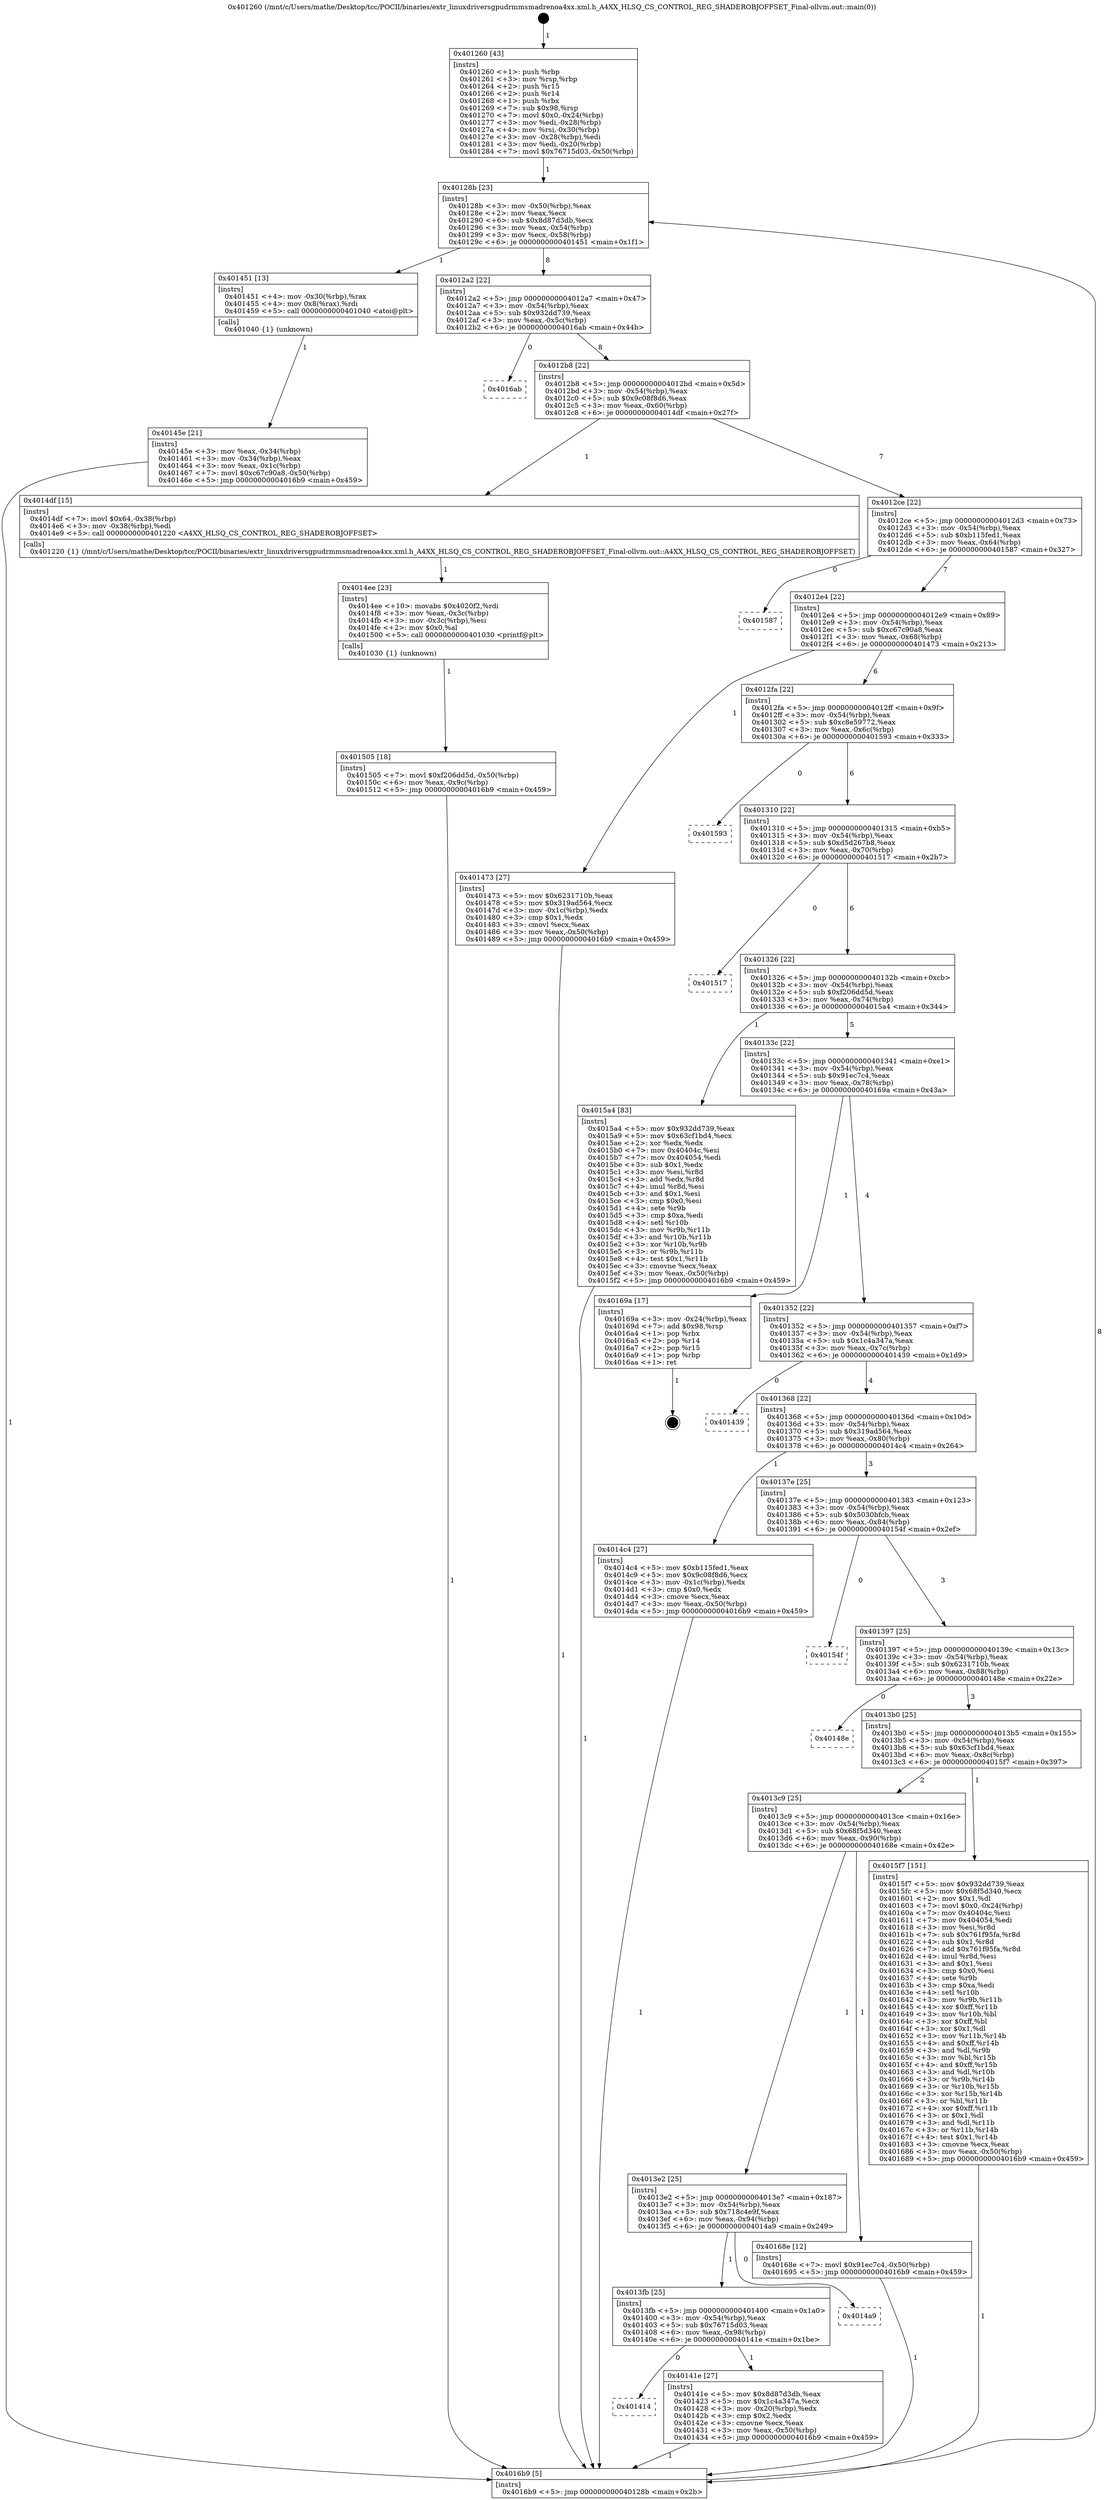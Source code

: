 digraph "0x401260" {
  label = "0x401260 (/mnt/c/Users/mathe/Desktop/tcc/POCII/binaries/extr_linuxdriversgpudrmmsmadrenoa4xx.xml.h_A4XX_HLSQ_CS_CONTROL_REG_SHADEROBJOFFSET_Final-ollvm.out::main(0))"
  labelloc = "t"
  node[shape=record]

  Entry [label="",width=0.3,height=0.3,shape=circle,fillcolor=black,style=filled]
  "0x40128b" [label="{
     0x40128b [23]\l
     | [instrs]\l
     &nbsp;&nbsp;0x40128b \<+3\>: mov -0x50(%rbp),%eax\l
     &nbsp;&nbsp;0x40128e \<+2\>: mov %eax,%ecx\l
     &nbsp;&nbsp;0x401290 \<+6\>: sub $0x8d87d3db,%ecx\l
     &nbsp;&nbsp;0x401296 \<+3\>: mov %eax,-0x54(%rbp)\l
     &nbsp;&nbsp;0x401299 \<+3\>: mov %ecx,-0x58(%rbp)\l
     &nbsp;&nbsp;0x40129c \<+6\>: je 0000000000401451 \<main+0x1f1\>\l
  }"]
  "0x401451" [label="{
     0x401451 [13]\l
     | [instrs]\l
     &nbsp;&nbsp;0x401451 \<+4\>: mov -0x30(%rbp),%rax\l
     &nbsp;&nbsp;0x401455 \<+4\>: mov 0x8(%rax),%rdi\l
     &nbsp;&nbsp;0x401459 \<+5\>: call 0000000000401040 \<atoi@plt\>\l
     | [calls]\l
     &nbsp;&nbsp;0x401040 \{1\} (unknown)\l
  }"]
  "0x4012a2" [label="{
     0x4012a2 [22]\l
     | [instrs]\l
     &nbsp;&nbsp;0x4012a2 \<+5\>: jmp 00000000004012a7 \<main+0x47\>\l
     &nbsp;&nbsp;0x4012a7 \<+3\>: mov -0x54(%rbp),%eax\l
     &nbsp;&nbsp;0x4012aa \<+5\>: sub $0x932dd739,%eax\l
     &nbsp;&nbsp;0x4012af \<+3\>: mov %eax,-0x5c(%rbp)\l
     &nbsp;&nbsp;0x4012b2 \<+6\>: je 00000000004016ab \<main+0x44b\>\l
  }"]
  Exit [label="",width=0.3,height=0.3,shape=circle,fillcolor=black,style=filled,peripheries=2]
  "0x4016ab" [label="{
     0x4016ab\l
  }", style=dashed]
  "0x4012b8" [label="{
     0x4012b8 [22]\l
     | [instrs]\l
     &nbsp;&nbsp;0x4012b8 \<+5\>: jmp 00000000004012bd \<main+0x5d\>\l
     &nbsp;&nbsp;0x4012bd \<+3\>: mov -0x54(%rbp),%eax\l
     &nbsp;&nbsp;0x4012c0 \<+5\>: sub $0x9c08f8d6,%eax\l
     &nbsp;&nbsp;0x4012c5 \<+3\>: mov %eax,-0x60(%rbp)\l
     &nbsp;&nbsp;0x4012c8 \<+6\>: je 00000000004014df \<main+0x27f\>\l
  }"]
  "0x401505" [label="{
     0x401505 [18]\l
     | [instrs]\l
     &nbsp;&nbsp;0x401505 \<+7\>: movl $0xf206dd5d,-0x50(%rbp)\l
     &nbsp;&nbsp;0x40150c \<+6\>: mov %eax,-0x9c(%rbp)\l
     &nbsp;&nbsp;0x401512 \<+5\>: jmp 00000000004016b9 \<main+0x459\>\l
  }"]
  "0x4014df" [label="{
     0x4014df [15]\l
     | [instrs]\l
     &nbsp;&nbsp;0x4014df \<+7\>: movl $0x64,-0x38(%rbp)\l
     &nbsp;&nbsp;0x4014e6 \<+3\>: mov -0x38(%rbp),%edi\l
     &nbsp;&nbsp;0x4014e9 \<+5\>: call 0000000000401220 \<A4XX_HLSQ_CS_CONTROL_REG_SHADEROBJOFFSET\>\l
     | [calls]\l
     &nbsp;&nbsp;0x401220 \{1\} (/mnt/c/Users/mathe/Desktop/tcc/POCII/binaries/extr_linuxdriversgpudrmmsmadrenoa4xx.xml.h_A4XX_HLSQ_CS_CONTROL_REG_SHADEROBJOFFSET_Final-ollvm.out::A4XX_HLSQ_CS_CONTROL_REG_SHADEROBJOFFSET)\l
  }"]
  "0x4012ce" [label="{
     0x4012ce [22]\l
     | [instrs]\l
     &nbsp;&nbsp;0x4012ce \<+5\>: jmp 00000000004012d3 \<main+0x73\>\l
     &nbsp;&nbsp;0x4012d3 \<+3\>: mov -0x54(%rbp),%eax\l
     &nbsp;&nbsp;0x4012d6 \<+5\>: sub $0xb115fed1,%eax\l
     &nbsp;&nbsp;0x4012db \<+3\>: mov %eax,-0x64(%rbp)\l
     &nbsp;&nbsp;0x4012de \<+6\>: je 0000000000401587 \<main+0x327\>\l
  }"]
  "0x4014ee" [label="{
     0x4014ee [23]\l
     | [instrs]\l
     &nbsp;&nbsp;0x4014ee \<+10\>: movabs $0x4020f2,%rdi\l
     &nbsp;&nbsp;0x4014f8 \<+3\>: mov %eax,-0x3c(%rbp)\l
     &nbsp;&nbsp;0x4014fb \<+3\>: mov -0x3c(%rbp),%esi\l
     &nbsp;&nbsp;0x4014fe \<+2\>: mov $0x0,%al\l
     &nbsp;&nbsp;0x401500 \<+5\>: call 0000000000401030 \<printf@plt\>\l
     | [calls]\l
     &nbsp;&nbsp;0x401030 \{1\} (unknown)\l
  }"]
  "0x401587" [label="{
     0x401587\l
  }", style=dashed]
  "0x4012e4" [label="{
     0x4012e4 [22]\l
     | [instrs]\l
     &nbsp;&nbsp;0x4012e4 \<+5\>: jmp 00000000004012e9 \<main+0x89\>\l
     &nbsp;&nbsp;0x4012e9 \<+3\>: mov -0x54(%rbp),%eax\l
     &nbsp;&nbsp;0x4012ec \<+5\>: sub $0xc67c90a8,%eax\l
     &nbsp;&nbsp;0x4012f1 \<+3\>: mov %eax,-0x68(%rbp)\l
     &nbsp;&nbsp;0x4012f4 \<+6\>: je 0000000000401473 \<main+0x213\>\l
  }"]
  "0x40145e" [label="{
     0x40145e [21]\l
     | [instrs]\l
     &nbsp;&nbsp;0x40145e \<+3\>: mov %eax,-0x34(%rbp)\l
     &nbsp;&nbsp;0x401461 \<+3\>: mov -0x34(%rbp),%eax\l
     &nbsp;&nbsp;0x401464 \<+3\>: mov %eax,-0x1c(%rbp)\l
     &nbsp;&nbsp;0x401467 \<+7\>: movl $0xc67c90a8,-0x50(%rbp)\l
     &nbsp;&nbsp;0x40146e \<+5\>: jmp 00000000004016b9 \<main+0x459\>\l
  }"]
  "0x401473" [label="{
     0x401473 [27]\l
     | [instrs]\l
     &nbsp;&nbsp;0x401473 \<+5\>: mov $0x6231710b,%eax\l
     &nbsp;&nbsp;0x401478 \<+5\>: mov $0x319ad564,%ecx\l
     &nbsp;&nbsp;0x40147d \<+3\>: mov -0x1c(%rbp),%edx\l
     &nbsp;&nbsp;0x401480 \<+3\>: cmp $0x1,%edx\l
     &nbsp;&nbsp;0x401483 \<+3\>: cmovl %ecx,%eax\l
     &nbsp;&nbsp;0x401486 \<+3\>: mov %eax,-0x50(%rbp)\l
     &nbsp;&nbsp;0x401489 \<+5\>: jmp 00000000004016b9 \<main+0x459\>\l
  }"]
  "0x4012fa" [label="{
     0x4012fa [22]\l
     | [instrs]\l
     &nbsp;&nbsp;0x4012fa \<+5\>: jmp 00000000004012ff \<main+0x9f\>\l
     &nbsp;&nbsp;0x4012ff \<+3\>: mov -0x54(%rbp),%eax\l
     &nbsp;&nbsp;0x401302 \<+5\>: sub $0xc8e59772,%eax\l
     &nbsp;&nbsp;0x401307 \<+3\>: mov %eax,-0x6c(%rbp)\l
     &nbsp;&nbsp;0x40130a \<+6\>: je 0000000000401593 \<main+0x333\>\l
  }"]
  "0x401260" [label="{
     0x401260 [43]\l
     | [instrs]\l
     &nbsp;&nbsp;0x401260 \<+1\>: push %rbp\l
     &nbsp;&nbsp;0x401261 \<+3\>: mov %rsp,%rbp\l
     &nbsp;&nbsp;0x401264 \<+2\>: push %r15\l
     &nbsp;&nbsp;0x401266 \<+2\>: push %r14\l
     &nbsp;&nbsp;0x401268 \<+1\>: push %rbx\l
     &nbsp;&nbsp;0x401269 \<+7\>: sub $0x98,%rsp\l
     &nbsp;&nbsp;0x401270 \<+7\>: movl $0x0,-0x24(%rbp)\l
     &nbsp;&nbsp;0x401277 \<+3\>: mov %edi,-0x28(%rbp)\l
     &nbsp;&nbsp;0x40127a \<+4\>: mov %rsi,-0x30(%rbp)\l
     &nbsp;&nbsp;0x40127e \<+3\>: mov -0x28(%rbp),%edi\l
     &nbsp;&nbsp;0x401281 \<+3\>: mov %edi,-0x20(%rbp)\l
     &nbsp;&nbsp;0x401284 \<+7\>: movl $0x76715d03,-0x50(%rbp)\l
  }"]
  "0x401593" [label="{
     0x401593\l
  }", style=dashed]
  "0x401310" [label="{
     0x401310 [22]\l
     | [instrs]\l
     &nbsp;&nbsp;0x401310 \<+5\>: jmp 0000000000401315 \<main+0xb5\>\l
     &nbsp;&nbsp;0x401315 \<+3\>: mov -0x54(%rbp),%eax\l
     &nbsp;&nbsp;0x401318 \<+5\>: sub $0xd5d267b8,%eax\l
     &nbsp;&nbsp;0x40131d \<+3\>: mov %eax,-0x70(%rbp)\l
     &nbsp;&nbsp;0x401320 \<+6\>: je 0000000000401517 \<main+0x2b7\>\l
  }"]
  "0x4016b9" [label="{
     0x4016b9 [5]\l
     | [instrs]\l
     &nbsp;&nbsp;0x4016b9 \<+5\>: jmp 000000000040128b \<main+0x2b\>\l
  }"]
  "0x401517" [label="{
     0x401517\l
  }", style=dashed]
  "0x401326" [label="{
     0x401326 [22]\l
     | [instrs]\l
     &nbsp;&nbsp;0x401326 \<+5\>: jmp 000000000040132b \<main+0xcb\>\l
     &nbsp;&nbsp;0x40132b \<+3\>: mov -0x54(%rbp),%eax\l
     &nbsp;&nbsp;0x40132e \<+5\>: sub $0xf206dd5d,%eax\l
     &nbsp;&nbsp;0x401333 \<+3\>: mov %eax,-0x74(%rbp)\l
     &nbsp;&nbsp;0x401336 \<+6\>: je 00000000004015a4 \<main+0x344\>\l
  }"]
  "0x401414" [label="{
     0x401414\l
  }", style=dashed]
  "0x4015a4" [label="{
     0x4015a4 [83]\l
     | [instrs]\l
     &nbsp;&nbsp;0x4015a4 \<+5\>: mov $0x932dd739,%eax\l
     &nbsp;&nbsp;0x4015a9 \<+5\>: mov $0x63cf1bd4,%ecx\l
     &nbsp;&nbsp;0x4015ae \<+2\>: xor %edx,%edx\l
     &nbsp;&nbsp;0x4015b0 \<+7\>: mov 0x40404c,%esi\l
     &nbsp;&nbsp;0x4015b7 \<+7\>: mov 0x404054,%edi\l
     &nbsp;&nbsp;0x4015be \<+3\>: sub $0x1,%edx\l
     &nbsp;&nbsp;0x4015c1 \<+3\>: mov %esi,%r8d\l
     &nbsp;&nbsp;0x4015c4 \<+3\>: add %edx,%r8d\l
     &nbsp;&nbsp;0x4015c7 \<+4\>: imul %r8d,%esi\l
     &nbsp;&nbsp;0x4015cb \<+3\>: and $0x1,%esi\l
     &nbsp;&nbsp;0x4015ce \<+3\>: cmp $0x0,%esi\l
     &nbsp;&nbsp;0x4015d1 \<+4\>: sete %r9b\l
     &nbsp;&nbsp;0x4015d5 \<+3\>: cmp $0xa,%edi\l
     &nbsp;&nbsp;0x4015d8 \<+4\>: setl %r10b\l
     &nbsp;&nbsp;0x4015dc \<+3\>: mov %r9b,%r11b\l
     &nbsp;&nbsp;0x4015df \<+3\>: and %r10b,%r11b\l
     &nbsp;&nbsp;0x4015e2 \<+3\>: xor %r10b,%r9b\l
     &nbsp;&nbsp;0x4015e5 \<+3\>: or %r9b,%r11b\l
     &nbsp;&nbsp;0x4015e8 \<+4\>: test $0x1,%r11b\l
     &nbsp;&nbsp;0x4015ec \<+3\>: cmovne %ecx,%eax\l
     &nbsp;&nbsp;0x4015ef \<+3\>: mov %eax,-0x50(%rbp)\l
     &nbsp;&nbsp;0x4015f2 \<+5\>: jmp 00000000004016b9 \<main+0x459\>\l
  }"]
  "0x40133c" [label="{
     0x40133c [22]\l
     | [instrs]\l
     &nbsp;&nbsp;0x40133c \<+5\>: jmp 0000000000401341 \<main+0xe1\>\l
     &nbsp;&nbsp;0x401341 \<+3\>: mov -0x54(%rbp),%eax\l
     &nbsp;&nbsp;0x401344 \<+5\>: sub $0x91ec7c4,%eax\l
     &nbsp;&nbsp;0x401349 \<+3\>: mov %eax,-0x78(%rbp)\l
     &nbsp;&nbsp;0x40134c \<+6\>: je 000000000040169a \<main+0x43a\>\l
  }"]
  "0x40141e" [label="{
     0x40141e [27]\l
     | [instrs]\l
     &nbsp;&nbsp;0x40141e \<+5\>: mov $0x8d87d3db,%eax\l
     &nbsp;&nbsp;0x401423 \<+5\>: mov $0x1c4a347a,%ecx\l
     &nbsp;&nbsp;0x401428 \<+3\>: mov -0x20(%rbp),%edx\l
     &nbsp;&nbsp;0x40142b \<+3\>: cmp $0x2,%edx\l
     &nbsp;&nbsp;0x40142e \<+3\>: cmovne %ecx,%eax\l
     &nbsp;&nbsp;0x401431 \<+3\>: mov %eax,-0x50(%rbp)\l
     &nbsp;&nbsp;0x401434 \<+5\>: jmp 00000000004016b9 \<main+0x459\>\l
  }"]
  "0x40169a" [label="{
     0x40169a [17]\l
     | [instrs]\l
     &nbsp;&nbsp;0x40169a \<+3\>: mov -0x24(%rbp),%eax\l
     &nbsp;&nbsp;0x40169d \<+7\>: add $0x98,%rsp\l
     &nbsp;&nbsp;0x4016a4 \<+1\>: pop %rbx\l
     &nbsp;&nbsp;0x4016a5 \<+2\>: pop %r14\l
     &nbsp;&nbsp;0x4016a7 \<+2\>: pop %r15\l
     &nbsp;&nbsp;0x4016a9 \<+1\>: pop %rbp\l
     &nbsp;&nbsp;0x4016aa \<+1\>: ret\l
  }"]
  "0x401352" [label="{
     0x401352 [22]\l
     | [instrs]\l
     &nbsp;&nbsp;0x401352 \<+5\>: jmp 0000000000401357 \<main+0xf7\>\l
     &nbsp;&nbsp;0x401357 \<+3\>: mov -0x54(%rbp),%eax\l
     &nbsp;&nbsp;0x40135a \<+5\>: sub $0x1c4a347a,%eax\l
     &nbsp;&nbsp;0x40135f \<+3\>: mov %eax,-0x7c(%rbp)\l
     &nbsp;&nbsp;0x401362 \<+6\>: je 0000000000401439 \<main+0x1d9\>\l
  }"]
  "0x4013fb" [label="{
     0x4013fb [25]\l
     | [instrs]\l
     &nbsp;&nbsp;0x4013fb \<+5\>: jmp 0000000000401400 \<main+0x1a0\>\l
     &nbsp;&nbsp;0x401400 \<+3\>: mov -0x54(%rbp),%eax\l
     &nbsp;&nbsp;0x401403 \<+5\>: sub $0x76715d03,%eax\l
     &nbsp;&nbsp;0x401408 \<+6\>: mov %eax,-0x98(%rbp)\l
     &nbsp;&nbsp;0x40140e \<+6\>: je 000000000040141e \<main+0x1be\>\l
  }"]
  "0x401439" [label="{
     0x401439\l
  }", style=dashed]
  "0x401368" [label="{
     0x401368 [22]\l
     | [instrs]\l
     &nbsp;&nbsp;0x401368 \<+5\>: jmp 000000000040136d \<main+0x10d\>\l
     &nbsp;&nbsp;0x40136d \<+3\>: mov -0x54(%rbp),%eax\l
     &nbsp;&nbsp;0x401370 \<+5\>: sub $0x319ad564,%eax\l
     &nbsp;&nbsp;0x401375 \<+3\>: mov %eax,-0x80(%rbp)\l
     &nbsp;&nbsp;0x401378 \<+6\>: je 00000000004014c4 \<main+0x264\>\l
  }"]
  "0x4014a9" [label="{
     0x4014a9\l
  }", style=dashed]
  "0x4014c4" [label="{
     0x4014c4 [27]\l
     | [instrs]\l
     &nbsp;&nbsp;0x4014c4 \<+5\>: mov $0xb115fed1,%eax\l
     &nbsp;&nbsp;0x4014c9 \<+5\>: mov $0x9c08f8d6,%ecx\l
     &nbsp;&nbsp;0x4014ce \<+3\>: mov -0x1c(%rbp),%edx\l
     &nbsp;&nbsp;0x4014d1 \<+3\>: cmp $0x0,%edx\l
     &nbsp;&nbsp;0x4014d4 \<+3\>: cmove %ecx,%eax\l
     &nbsp;&nbsp;0x4014d7 \<+3\>: mov %eax,-0x50(%rbp)\l
     &nbsp;&nbsp;0x4014da \<+5\>: jmp 00000000004016b9 \<main+0x459\>\l
  }"]
  "0x40137e" [label="{
     0x40137e [25]\l
     | [instrs]\l
     &nbsp;&nbsp;0x40137e \<+5\>: jmp 0000000000401383 \<main+0x123\>\l
     &nbsp;&nbsp;0x401383 \<+3\>: mov -0x54(%rbp),%eax\l
     &nbsp;&nbsp;0x401386 \<+5\>: sub $0x5030bfcb,%eax\l
     &nbsp;&nbsp;0x40138b \<+6\>: mov %eax,-0x84(%rbp)\l
     &nbsp;&nbsp;0x401391 \<+6\>: je 000000000040154f \<main+0x2ef\>\l
  }"]
  "0x4013e2" [label="{
     0x4013e2 [25]\l
     | [instrs]\l
     &nbsp;&nbsp;0x4013e2 \<+5\>: jmp 00000000004013e7 \<main+0x187\>\l
     &nbsp;&nbsp;0x4013e7 \<+3\>: mov -0x54(%rbp),%eax\l
     &nbsp;&nbsp;0x4013ea \<+5\>: sub $0x718c4e9f,%eax\l
     &nbsp;&nbsp;0x4013ef \<+6\>: mov %eax,-0x94(%rbp)\l
     &nbsp;&nbsp;0x4013f5 \<+6\>: je 00000000004014a9 \<main+0x249\>\l
  }"]
  "0x40154f" [label="{
     0x40154f\l
  }", style=dashed]
  "0x401397" [label="{
     0x401397 [25]\l
     | [instrs]\l
     &nbsp;&nbsp;0x401397 \<+5\>: jmp 000000000040139c \<main+0x13c\>\l
     &nbsp;&nbsp;0x40139c \<+3\>: mov -0x54(%rbp),%eax\l
     &nbsp;&nbsp;0x40139f \<+5\>: sub $0x6231710b,%eax\l
     &nbsp;&nbsp;0x4013a4 \<+6\>: mov %eax,-0x88(%rbp)\l
     &nbsp;&nbsp;0x4013aa \<+6\>: je 000000000040148e \<main+0x22e\>\l
  }"]
  "0x40168e" [label="{
     0x40168e [12]\l
     | [instrs]\l
     &nbsp;&nbsp;0x40168e \<+7\>: movl $0x91ec7c4,-0x50(%rbp)\l
     &nbsp;&nbsp;0x401695 \<+5\>: jmp 00000000004016b9 \<main+0x459\>\l
  }"]
  "0x40148e" [label="{
     0x40148e\l
  }", style=dashed]
  "0x4013b0" [label="{
     0x4013b0 [25]\l
     | [instrs]\l
     &nbsp;&nbsp;0x4013b0 \<+5\>: jmp 00000000004013b5 \<main+0x155\>\l
     &nbsp;&nbsp;0x4013b5 \<+3\>: mov -0x54(%rbp),%eax\l
     &nbsp;&nbsp;0x4013b8 \<+5\>: sub $0x63cf1bd4,%eax\l
     &nbsp;&nbsp;0x4013bd \<+6\>: mov %eax,-0x8c(%rbp)\l
     &nbsp;&nbsp;0x4013c3 \<+6\>: je 00000000004015f7 \<main+0x397\>\l
  }"]
  "0x4013c9" [label="{
     0x4013c9 [25]\l
     | [instrs]\l
     &nbsp;&nbsp;0x4013c9 \<+5\>: jmp 00000000004013ce \<main+0x16e\>\l
     &nbsp;&nbsp;0x4013ce \<+3\>: mov -0x54(%rbp),%eax\l
     &nbsp;&nbsp;0x4013d1 \<+5\>: sub $0x68f5d340,%eax\l
     &nbsp;&nbsp;0x4013d6 \<+6\>: mov %eax,-0x90(%rbp)\l
     &nbsp;&nbsp;0x4013dc \<+6\>: je 000000000040168e \<main+0x42e\>\l
  }"]
  "0x4015f7" [label="{
     0x4015f7 [151]\l
     | [instrs]\l
     &nbsp;&nbsp;0x4015f7 \<+5\>: mov $0x932dd739,%eax\l
     &nbsp;&nbsp;0x4015fc \<+5\>: mov $0x68f5d340,%ecx\l
     &nbsp;&nbsp;0x401601 \<+2\>: mov $0x1,%dl\l
     &nbsp;&nbsp;0x401603 \<+7\>: movl $0x0,-0x24(%rbp)\l
     &nbsp;&nbsp;0x40160a \<+7\>: mov 0x40404c,%esi\l
     &nbsp;&nbsp;0x401611 \<+7\>: mov 0x404054,%edi\l
     &nbsp;&nbsp;0x401618 \<+3\>: mov %esi,%r8d\l
     &nbsp;&nbsp;0x40161b \<+7\>: sub $0x761f95fa,%r8d\l
     &nbsp;&nbsp;0x401622 \<+4\>: sub $0x1,%r8d\l
     &nbsp;&nbsp;0x401626 \<+7\>: add $0x761f95fa,%r8d\l
     &nbsp;&nbsp;0x40162d \<+4\>: imul %r8d,%esi\l
     &nbsp;&nbsp;0x401631 \<+3\>: and $0x1,%esi\l
     &nbsp;&nbsp;0x401634 \<+3\>: cmp $0x0,%esi\l
     &nbsp;&nbsp;0x401637 \<+4\>: sete %r9b\l
     &nbsp;&nbsp;0x40163b \<+3\>: cmp $0xa,%edi\l
     &nbsp;&nbsp;0x40163e \<+4\>: setl %r10b\l
     &nbsp;&nbsp;0x401642 \<+3\>: mov %r9b,%r11b\l
     &nbsp;&nbsp;0x401645 \<+4\>: xor $0xff,%r11b\l
     &nbsp;&nbsp;0x401649 \<+3\>: mov %r10b,%bl\l
     &nbsp;&nbsp;0x40164c \<+3\>: xor $0xff,%bl\l
     &nbsp;&nbsp;0x40164f \<+3\>: xor $0x1,%dl\l
     &nbsp;&nbsp;0x401652 \<+3\>: mov %r11b,%r14b\l
     &nbsp;&nbsp;0x401655 \<+4\>: and $0xff,%r14b\l
     &nbsp;&nbsp;0x401659 \<+3\>: and %dl,%r9b\l
     &nbsp;&nbsp;0x40165c \<+3\>: mov %bl,%r15b\l
     &nbsp;&nbsp;0x40165f \<+4\>: and $0xff,%r15b\l
     &nbsp;&nbsp;0x401663 \<+3\>: and %dl,%r10b\l
     &nbsp;&nbsp;0x401666 \<+3\>: or %r9b,%r14b\l
     &nbsp;&nbsp;0x401669 \<+3\>: or %r10b,%r15b\l
     &nbsp;&nbsp;0x40166c \<+3\>: xor %r15b,%r14b\l
     &nbsp;&nbsp;0x40166f \<+3\>: or %bl,%r11b\l
     &nbsp;&nbsp;0x401672 \<+4\>: xor $0xff,%r11b\l
     &nbsp;&nbsp;0x401676 \<+3\>: or $0x1,%dl\l
     &nbsp;&nbsp;0x401679 \<+3\>: and %dl,%r11b\l
     &nbsp;&nbsp;0x40167c \<+3\>: or %r11b,%r14b\l
     &nbsp;&nbsp;0x40167f \<+4\>: test $0x1,%r14b\l
     &nbsp;&nbsp;0x401683 \<+3\>: cmovne %ecx,%eax\l
     &nbsp;&nbsp;0x401686 \<+3\>: mov %eax,-0x50(%rbp)\l
     &nbsp;&nbsp;0x401689 \<+5\>: jmp 00000000004016b9 \<main+0x459\>\l
  }"]
  Entry -> "0x401260" [label=" 1"]
  "0x40128b" -> "0x401451" [label=" 1"]
  "0x40128b" -> "0x4012a2" [label=" 8"]
  "0x40169a" -> Exit [label=" 1"]
  "0x4012a2" -> "0x4016ab" [label=" 0"]
  "0x4012a2" -> "0x4012b8" [label=" 8"]
  "0x40168e" -> "0x4016b9" [label=" 1"]
  "0x4012b8" -> "0x4014df" [label=" 1"]
  "0x4012b8" -> "0x4012ce" [label=" 7"]
  "0x4015f7" -> "0x4016b9" [label=" 1"]
  "0x4012ce" -> "0x401587" [label=" 0"]
  "0x4012ce" -> "0x4012e4" [label=" 7"]
  "0x4015a4" -> "0x4016b9" [label=" 1"]
  "0x4012e4" -> "0x401473" [label=" 1"]
  "0x4012e4" -> "0x4012fa" [label=" 6"]
  "0x401505" -> "0x4016b9" [label=" 1"]
  "0x4012fa" -> "0x401593" [label=" 0"]
  "0x4012fa" -> "0x401310" [label=" 6"]
  "0x4014ee" -> "0x401505" [label=" 1"]
  "0x401310" -> "0x401517" [label=" 0"]
  "0x401310" -> "0x401326" [label=" 6"]
  "0x4014df" -> "0x4014ee" [label=" 1"]
  "0x401326" -> "0x4015a4" [label=" 1"]
  "0x401326" -> "0x40133c" [label=" 5"]
  "0x4014c4" -> "0x4016b9" [label=" 1"]
  "0x40133c" -> "0x40169a" [label=" 1"]
  "0x40133c" -> "0x401352" [label=" 4"]
  "0x401473" -> "0x4016b9" [label=" 1"]
  "0x401352" -> "0x401439" [label=" 0"]
  "0x401352" -> "0x401368" [label=" 4"]
  "0x401451" -> "0x40145e" [label=" 1"]
  "0x401368" -> "0x4014c4" [label=" 1"]
  "0x401368" -> "0x40137e" [label=" 3"]
  "0x4016b9" -> "0x40128b" [label=" 8"]
  "0x40137e" -> "0x40154f" [label=" 0"]
  "0x40137e" -> "0x401397" [label=" 3"]
  "0x40141e" -> "0x4016b9" [label=" 1"]
  "0x401397" -> "0x40148e" [label=" 0"]
  "0x401397" -> "0x4013b0" [label=" 3"]
  "0x4013fb" -> "0x401414" [label=" 0"]
  "0x4013b0" -> "0x4015f7" [label=" 1"]
  "0x4013b0" -> "0x4013c9" [label=" 2"]
  "0x4013fb" -> "0x40141e" [label=" 1"]
  "0x4013c9" -> "0x40168e" [label=" 1"]
  "0x4013c9" -> "0x4013e2" [label=" 1"]
  "0x401260" -> "0x40128b" [label=" 1"]
  "0x4013e2" -> "0x4014a9" [label=" 0"]
  "0x4013e2" -> "0x4013fb" [label=" 1"]
  "0x40145e" -> "0x4016b9" [label=" 1"]
}
